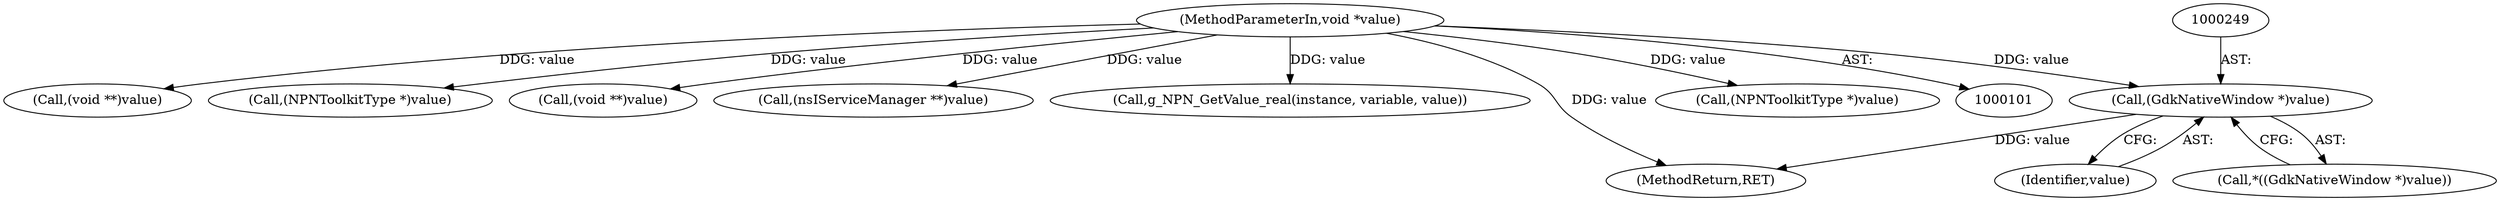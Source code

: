 digraph "0_nspluginwrapper_7e4ab8e1189846041f955e6c83f72bc1624e7a98_1@pointer" {
"1000248" [label="(Call,(GdkNativeWindow *)value)"];
"1000104" [label="(MethodParameterIn,void *value)"];
"1000104" [label="(MethodParameterIn,void *value)"];
"1000248" [label="(Call,(GdkNativeWindow *)value)"];
"1000247" [label="(Call,*((GdkNativeWindow *)value))"];
"1000137" [label="(Call,(void **)value)"];
"1000250" [label="(Identifier,value)"];
"1000281" [label="(Call,(NPNToolkitType *)value)"];
"1000145" [label="(Call,(void **)value)"];
"1000178" [label="(Call,(nsIServiceManager **)value)"];
"1000263" [label="(Call,g_NPN_GetValue_real(instance, variable, value))"];
"1000298" [label="(MethodReturn,RET)"];
"1000154" [label="(Call,(NPNToolkitType *)value)"];
"1000248" -> "1000247"  [label="AST: "];
"1000248" -> "1000250"  [label="CFG: "];
"1000249" -> "1000248"  [label="AST: "];
"1000250" -> "1000248"  [label="AST: "];
"1000247" -> "1000248"  [label="CFG: "];
"1000248" -> "1000298"  [label="DDG: value"];
"1000104" -> "1000248"  [label="DDG: value"];
"1000104" -> "1000101"  [label="AST: "];
"1000104" -> "1000298"  [label="DDG: value"];
"1000104" -> "1000137"  [label="DDG: value"];
"1000104" -> "1000145"  [label="DDG: value"];
"1000104" -> "1000154"  [label="DDG: value"];
"1000104" -> "1000178"  [label="DDG: value"];
"1000104" -> "1000263"  [label="DDG: value"];
"1000104" -> "1000281"  [label="DDG: value"];
}
